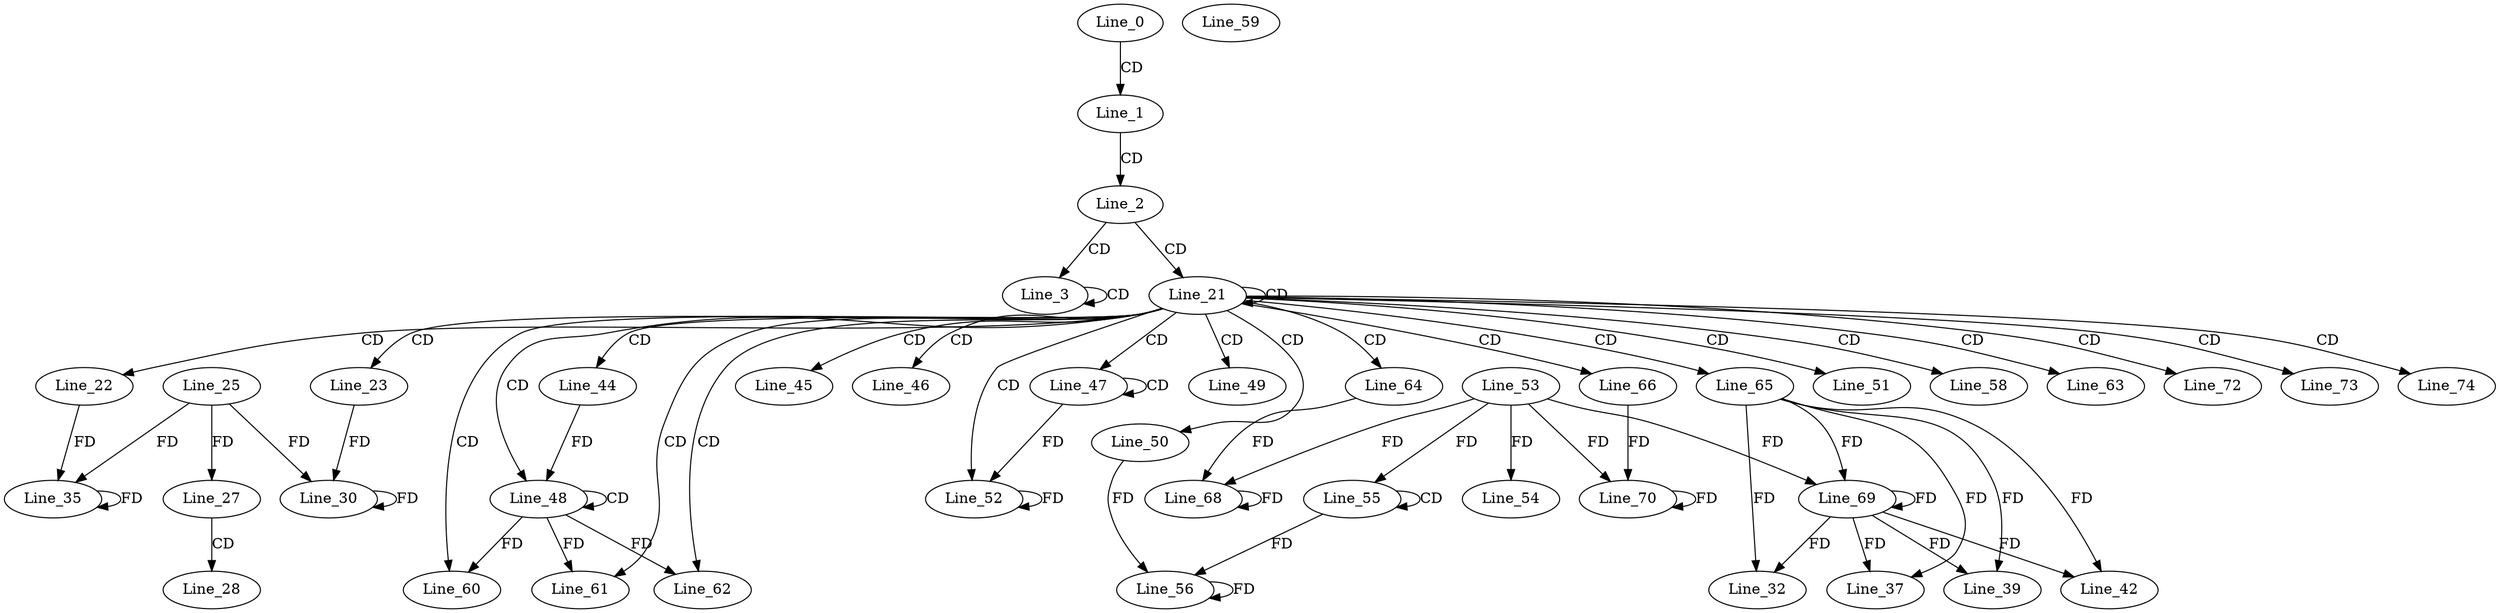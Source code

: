 digraph G {
  Line_0;
  Line_1;
  Line_2;
  Line_3;
  Line_21;
  Line_22;
  Line_23;
  Line_25;
  Line_27;
  Line_27;
  Line_28;
  Line_30;
  Line_30;
  Line_30;
  Line_35;
  Line_35;
  Line_35;
  Line_35;
  Line_44;
  Line_45;
  Line_46;
  Line_47;
  Line_47;
  Line_48;
  Line_48;
  Line_49;
  Line_50;
  Line_51;
  Line_52;
  Line_52;
  Line_53;
  Line_54;
  Line_55;
  Line_55;
  Line_55;
  Line_55;
  Line_56;
  Line_56;
  Line_58;
  Line_59;
  Line_60;
  Line_60;
  Line_61;
  Line_61;
  Line_62;
  Line_62;
  Line_63;
  Line_64;
  Line_65;
  Line_66;
  Line_68;
  Line_68;
  Line_68;
  Line_69;
  Line_69;
  Line_69;
  Line_70;
  Line_70;
  Line_70;
  Line_72;
  Line_73;
  Line_74;
  Line_32;
  Line_37;
  Line_39;
  Line_42;
  Line_0 -> Line_1 [ label="CD" ];
  Line_1 -> Line_2 [ label="CD" ];
  Line_2 -> Line_3 [ label="CD" ];
  Line_3 -> Line_3 [ label="CD" ];
  Line_2 -> Line_21 [ label="CD" ];
  Line_21 -> Line_21 [ label="CD" ];
  Line_21 -> Line_22 [ label="CD" ];
  Line_21 -> Line_23 [ label="CD" ];
  Line_25 -> Line_27 [ label="FD" ];
  Line_27 -> Line_28 [ label="CD" ];
  Line_23 -> Line_30 [ label="FD" ];
  Line_30 -> Line_30 [ label="FD" ];
  Line_25 -> Line_30 [ label="FD" ];
  Line_22 -> Line_35 [ label="FD" ];
  Line_35 -> Line_35 [ label="FD" ];
  Line_25 -> Line_35 [ label="FD" ];
  Line_21 -> Line_44 [ label="CD" ];
  Line_21 -> Line_45 [ label="CD" ];
  Line_21 -> Line_46 [ label="CD" ];
  Line_21 -> Line_47 [ label="CD" ];
  Line_47 -> Line_47 [ label="CD" ];
  Line_21 -> Line_48 [ label="CD" ];
  Line_48 -> Line_48 [ label="CD" ];
  Line_44 -> Line_48 [ label="FD" ];
  Line_21 -> Line_49 [ label="CD" ];
  Line_21 -> Line_50 [ label="CD" ];
  Line_21 -> Line_51 [ label="CD" ];
  Line_21 -> Line_52 [ label="CD" ];
  Line_47 -> Line_52 [ label="FD" ];
  Line_52 -> Line_52 [ label="FD" ];
  Line_53 -> Line_54 [ label="FD" ];
  Line_55 -> Line_55 [ label="CD" ];
  Line_53 -> Line_55 [ label="FD" ];
  Line_50 -> Line_56 [ label="FD" ];
  Line_56 -> Line_56 [ label="FD" ];
  Line_55 -> Line_56 [ label="FD" ];
  Line_21 -> Line_58 [ label="CD" ];
  Line_21 -> Line_60 [ label="CD" ];
  Line_48 -> Line_60 [ label="FD" ];
  Line_21 -> Line_61 [ label="CD" ];
  Line_48 -> Line_61 [ label="FD" ];
  Line_21 -> Line_62 [ label="CD" ];
  Line_48 -> Line_62 [ label="FD" ];
  Line_21 -> Line_63 [ label="CD" ];
  Line_21 -> Line_64 [ label="CD" ];
  Line_21 -> Line_65 [ label="CD" ];
  Line_21 -> Line_66 [ label="CD" ];
  Line_64 -> Line_68 [ label="FD" ];
  Line_68 -> Line_68 [ label="FD" ];
  Line_53 -> Line_68 [ label="FD" ];
  Line_65 -> Line_69 [ label="FD" ];
  Line_69 -> Line_69 [ label="FD" ];
  Line_53 -> Line_69 [ label="FD" ];
  Line_66 -> Line_70 [ label="FD" ];
  Line_70 -> Line_70 [ label="FD" ];
  Line_53 -> Line_70 [ label="FD" ];
  Line_21 -> Line_72 [ label="CD" ];
  Line_21 -> Line_73 [ label="CD" ];
  Line_21 -> Line_74 [ label="CD" ];
  Line_65 -> Line_32 [ label="FD" ];
  Line_69 -> Line_32 [ label="FD" ];
  Line_65 -> Line_37 [ label="FD" ];
  Line_69 -> Line_37 [ label="FD" ];
  Line_65 -> Line_39 [ label="FD" ];
  Line_69 -> Line_39 [ label="FD" ];
  Line_65 -> Line_42 [ label="FD" ];
  Line_69 -> Line_42 [ label="FD" ];
}
